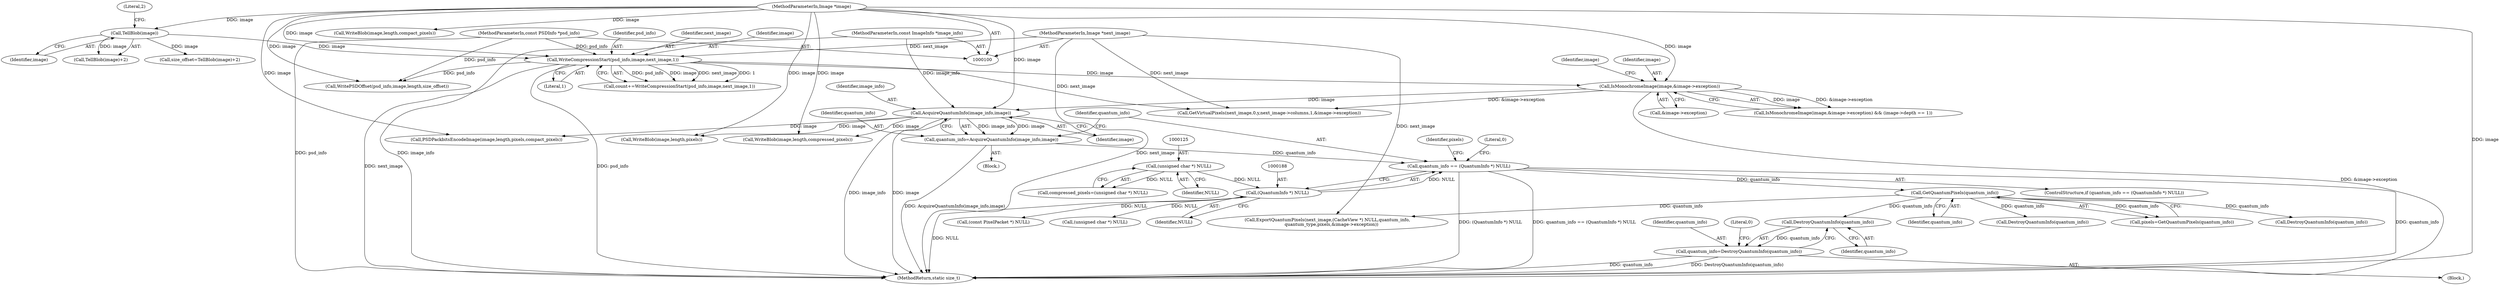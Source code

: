 digraph "0_ImageMagick_e87af64b1ff1635a32d9b6162f1b0e260fb54ed9@pointer" {
"1000221" [label="(Call,DestroyQuantumInfo(quantum_info))"];
"1000194" [label="(Call,GetQuantumPixels(quantum_info))"];
"1000185" [label="(Call,quantum_info == (QuantumInfo *) NULL)"];
"1000179" [label="(Call,quantum_info=AcquireQuantumInfo(image_info,image))"];
"1000181" [label="(Call,AcquireQuantumInfo(image_info,image))"];
"1000102" [label="(MethodParameterIn,const ImageInfo *image_info)"];
"1000166" [label="(Call,IsMonochromeImage(image,&image->exception))"];
"1000146" [label="(Call,WriteCompressionStart(psd_info,image,next_image,1))"];
"1000101" [label="(MethodParameterIn,const PSDInfo *psd_info)"];
"1000141" [label="(Call,TellBlob(image))"];
"1000103" [label="(MethodParameterIn,Image *image)"];
"1000104" [label="(MethodParameterIn,Image *next_image)"];
"1000187" [label="(Call,(QuantumInfo *) NULL)"];
"1000124" [label="(Call,(unsigned char *) NULL)"];
"1000219" [label="(Call,quantum_info=DestroyQuantumInfo(quantum_info))"];
"1000365" [label="(Call,WritePSDOffset(psd_info,image,length,size_offset))"];
"1000484" [label="(MethodReturn,static size_t)"];
"1000195" [label="(Identifier,quantum_info)"];
"1000101" [label="(MethodParameterIn,const PSDInfo *psd_info)"];
"1000180" [label="(Identifier,quantum_info)"];
"1000141" [label="(Call,TellBlob(image))"];
"1000142" [label="(Identifier,image)"];
"1000138" [label="(Call,size_offset=TellBlob(image)+2)"];
"1000268" [label="(Call,DestroyQuantumInfo(quantum_info))"];
"1000140" [label="(Call,TellBlob(image)+2)"];
"1000183" [label="(Identifier,image)"];
"1000103" [label="(MethodParameterIn,Image *image)"];
"1000168" [label="(Call,&image->exception)"];
"1000186" [label="(Identifier,quantum_info)"];
"1000359" [label="(Call,WriteBlob(image,length,compact_pixels))"];
"1000456" [label="(Call,WriteBlob(image,length,pixels))"];
"1000150" [label="(Literal,1)"];
"1000192" [label="(Call,pixels=GetQuantumPixels(quantum_info))"];
"1000219" [label="(Call,quantum_info=DestroyQuantumInfo(quantum_info))"];
"1000147" [label="(Identifier,psd_info)"];
"1000174" [label="(Identifier,image)"];
"1000185" [label="(Call,quantum_info == (QuantumInfo *) NULL)"];
"1000222" [label="(Identifier,quantum_info)"];
"1000165" [label="(Call,IsMonochromeImage(image,&image->exception) && (image->depth == 1))"];
"1000309" [label="(Call,ExportQuantumPixels(next_image,(CacheView *) NULL,quantum_info,\n      quantum_type,pixels,&image->exception))"];
"1000221" [label="(Call,DestroyQuantumInfo(quantum_info))"];
"1000215" [label="(Call,(unsigned char *) NULL)"];
"1000149" [label="(Identifier,next_image)"];
"1000184" [label="(ControlStructure,if (quantum_info == (QuantumInfo *) NULL))"];
"1000220" [label="(Identifier,quantum_info)"];
"1000104" [label="(MethodParameterIn,Image *next_image)"];
"1000193" [label="(Identifier,pixels)"];
"1000187" [label="(Call,(QuantumInfo *) NULL)"];
"1000189" [label="(Identifier,NULL)"];
"1000122" [label="(Call,compressed_pixels=(unsigned char *) NULL)"];
"1000126" [label="(Identifier,NULL)"];
"1000102" [label="(MethodParameterIn,const ImageInfo *image_info)"];
"1000303" [label="(Call,(const PixelPacket *) NULL)"];
"1000167" [label="(Identifier,image)"];
"1000191" [label="(Literal,0)"];
"1000148" [label="(Identifier,image)"];
"1000288" [label="(Call,GetVirtualPixels(next_image,0,y,next_image->columns,1,&image->exception))"];
"1000224" [label="(Literal,0)"];
"1000179" [label="(Call,quantum_info=AcquireQuantumInfo(image_info,image))"];
"1000146" [label="(Call,WriteCompressionStart(psd_info,image,next_image,1))"];
"1000444" [label="(Call,WriteBlob(image,length,compressed_pixels))"];
"1000352" [label="(Call,PSDPackbitsEncodeImage(image,length,pixels,compact_pixels))"];
"1000166" [label="(Call,IsMonochromeImage(image,&image->exception))"];
"1000143" [label="(Literal,2)"];
"1000181" [label="(Call,AcquireQuantumInfo(image_info,image))"];
"1000218" [label="(Block,)"];
"1000182" [label="(Identifier,image_info)"];
"1000194" [label="(Call,GetQuantumPixels(quantum_info))"];
"1000109" [label="(Block,)"];
"1000124" [label="(Call,(unsigned char *) NULL)"];
"1000480" [label="(Call,DestroyQuantumInfo(quantum_info))"];
"1000144" [label="(Call,count+=WriteCompressionStart(psd_info,image,next_image,1))"];
"1000221" -> "1000219"  [label="AST: "];
"1000221" -> "1000222"  [label="CFG: "];
"1000222" -> "1000221"  [label="AST: "];
"1000219" -> "1000221"  [label="CFG: "];
"1000221" -> "1000219"  [label="DDG: quantum_info"];
"1000194" -> "1000221"  [label="DDG: quantum_info"];
"1000194" -> "1000192"  [label="AST: "];
"1000194" -> "1000195"  [label="CFG: "];
"1000195" -> "1000194"  [label="AST: "];
"1000192" -> "1000194"  [label="CFG: "];
"1000194" -> "1000192"  [label="DDG: quantum_info"];
"1000185" -> "1000194"  [label="DDG: quantum_info"];
"1000194" -> "1000268"  [label="DDG: quantum_info"];
"1000194" -> "1000309"  [label="DDG: quantum_info"];
"1000194" -> "1000480"  [label="DDG: quantum_info"];
"1000185" -> "1000184"  [label="AST: "];
"1000185" -> "1000187"  [label="CFG: "];
"1000186" -> "1000185"  [label="AST: "];
"1000187" -> "1000185"  [label="AST: "];
"1000191" -> "1000185"  [label="CFG: "];
"1000193" -> "1000185"  [label="CFG: "];
"1000185" -> "1000484"  [label="DDG: quantum_info"];
"1000185" -> "1000484"  [label="DDG: (QuantumInfo *) NULL"];
"1000185" -> "1000484"  [label="DDG: quantum_info == (QuantumInfo *) NULL"];
"1000179" -> "1000185"  [label="DDG: quantum_info"];
"1000187" -> "1000185"  [label="DDG: NULL"];
"1000179" -> "1000109"  [label="AST: "];
"1000179" -> "1000181"  [label="CFG: "];
"1000180" -> "1000179"  [label="AST: "];
"1000181" -> "1000179"  [label="AST: "];
"1000186" -> "1000179"  [label="CFG: "];
"1000179" -> "1000484"  [label="DDG: AcquireQuantumInfo(image_info,image)"];
"1000181" -> "1000179"  [label="DDG: image_info"];
"1000181" -> "1000179"  [label="DDG: image"];
"1000181" -> "1000183"  [label="CFG: "];
"1000182" -> "1000181"  [label="AST: "];
"1000183" -> "1000181"  [label="AST: "];
"1000181" -> "1000484"  [label="DDG: image_info"];
"1000181" -> "1000484"  [label="DDG: image"];
"1000102" -> "1000181"  [label="DDG: image_info"];
"1000166" -> "1000181"  [label="DDG: image"];
"1000103" -> "1000181"  [label="DDG: image"];
"1000181" -> "1000352"  [label="DDG: image"];
"1000181" -> "1000444"  [label="DDG: image"];
"1000181" -> "1000456"  [label="DDG: image"];
"1000102" -> "1000100"  [label="AST: "];
"1000102" -> "1000484"  [label="DDG: image_info"];
"1000166" -> "1000165"  [label="AST: "];
"1000166" -> "1000168"  [label="CFG: "];
"1000167" -> "1000166"  [label="AST: "];
"1000168" -> "1000166"  [label="AST: "];
"1000174" -> "1000166"  [label="CFG: "];
"1000165" -> "1000166"  [label="CFG: "];
"1000166" -> "1000484"  [label="DDG: &image->exception"];
"1000166" -> "1000165"  [label="DDG: image"];
"1000166" -> "1000165"  [label="DDG: &image->exception"];
"1000146" -> "1000166"  [label="DDG: image"];
"1000103" -> "1000166"  [label="DDG: image"];
"1000166" -> "1000288"  [label="DDG: &image->exception"];
"1000146" -> "1000144"  [label="AST: "];
"1000146" -> "1000150"  [label="CFG: "];
"1000147" -> "1000146"  [label="AST: "];
"1000148" -> "1000146"  [label="AST: "];
"1000149" -> "1000146"  [label="AST: "];
"1000150" -> "1000146"  [label="AST: "];
"1000144" -> "1000146"  [label="CFG: "];
"1000146" -> "1000484"  [label="DDG: next_image"];
"1000146" -> "1000484"  [label="DDG: psd_info"];
"1000146" -> "1000144"  [label="DDG: psd_info"];
"1000146" -> "1000144"  [label="DDG: image"];
"1000146" -> "1000144"  [label="DDG: next_image"];
"1000146" -> "1000144"  [label="DDG: 1"];
"1000101" -> "1000146"  [label="DDG: psd_info"];
"1000141" -> "1000146"  [label="DDG: image"];
"1000103" -> "1000146"  [label="DDG: image"];
"1000104" -> "1000146"  [label="DDG: next_image"];
"1000146" -> "1000288"  [label="DDG: next_image"];
"1000146" -> "1000365"  [label="DDG: psd_info"];
"1000101" -> "1000100"  [label="AST: "];
"1000101" -> "1000484"  [label="DDG: psd_info"];
"1000101" -> "1000365"  [label="DDG: psd_info"];
"1000141" -> "1000140"  [label="AST: "];
"1000141" -> "1000142"  [label="CFG: "];
"1000142" -> "1000141"  [label="AST: "];
"1000143" -> "1000141"  [label="CFG: "];
"1000141" -> "1000138"  [label="DDG: image"];
"1000141" -> "1000140"  [label="DDG: image"];
"1000103" -> "1000141"  [label="DDG: image"];
"1000103" -> "1000100"  [label="AST: "];
"1000103" -> "1000484"  [label="DDG: image"];
"1000103" -> "1000352"  [label="DDG: image"];
"1000103" -> "1000359"  [label="DDG: image"];
"1000103" -> "1000365"  [label="DDG: image"];
"1000103" -> "1000444"  [label="DDG: image"];
"1000103" -> "1000456"  [label="DDG: image"];
"1000104" -> "1000100"  [label="AST: "];
"1000104" -> "1000484"  [label="DDG: next_image"];
"1000104" -> "1000288"  [label="DDG: next_image"];
"1000104" -> "1000309"  [label="DDG: next_image"];
"1000187" -> "1000189"  [label="CFG: "];
"1000188" -> "1000187"  [label="AST: "];
"1000189" -> "1000187"  [label="AST: "];
"1000187" -> "1000484"  [label="DDG: NULL"];
"1000124" -> "1000187"  [label="DDG: NULL"];
"1000187" -> "1000215"  [label="DDG: NULL"];
"1000187" -> "1000303"  [label="DDG: NULL"];
"1000124" -> "1000122"  [label="AST: "];
"1000124" -> "1000126"  [label="CFG: "];
"1000125" -> "1000124"  [label="AST: "];
"1000126" -> "1000124"  [label="AST: "];
"1000122" -> "1000124"  [label="CFG: "];
"1000124" -> "1000122"  [label="DDG: NULL"];
"1000219" -> "1000218"  [label="AST: "];
"1000220" -> "1000219"  [label="AST: "];
"1000224" -> "1000219"  [label="CFG: "];
"1000219" -> "1000484"  [label="DDG: DestroyQuantumInfo(quantum_info)"];
"1000219" -> "1000484"  [label="DDG: quantum_info"];
}
